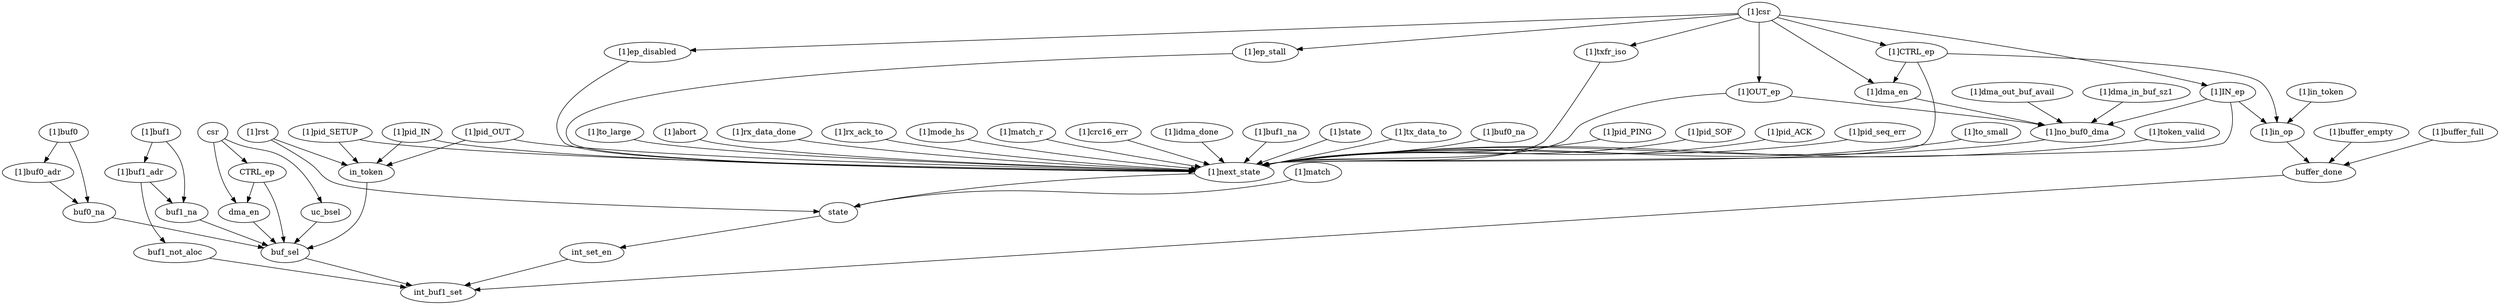 strict digraph "" {
	"[1]in_token"	 [complexity=13,
		importance=0.0321673227448,
		rank=0.00247440944191];
	"[1]in_op"	 [complexity=9,
		importance=0.0262091524097,
		rank=0.00291212804552];
	"[1]in_token" -> "[1]in_op";
	dma_en	 [complexity=12,
		importance=0.0232013021109,
		rank=0.00193344184258];
	buf_sel	 [complexity=5,
		importance=0.0183508981962,
		rank=0.00367017963924];
	dma_en -> buf_sel;
	int_buf1_set	 [complexity=0,
		importance=0.0103067045402,
		rank=0.0];
	buf_sel -> int_buf1_set;
	"[1]rst"	 [complexity=13,
		importance=0.07768487015,
		rank=0.00597575924231];
	in_token	 [complexity=12,
		importance=0.0243090685313,
		rank=0.00202575571095];
	"[1]rst" -> in_token;
	state	 [complexity=6,
		importance=0.0940550726412,
		rank=0.0156758454402];
	"[1]rst" -> state;
	"[1]dma_in_buf_sz1"	 [complexity=23,
		importance=0.580587295536,
		rank=0.0252429258929];
	"[1]no_buf0_dma"	 [complexity=17,
		importance=0.57582963098,
		rank=0.0338723312341];
	"[1]dma_in_buf_sz1" -> "[1]no_buf0_dma";
	"[1]to_small"	 [complexity=10,
		importance=0.572972839793,
		rank=0.0572972839793];
	"[1]next_state"	 [complexity=8,
		importance=0.141316987998,
		rank=0.0176646234997];
	"[1]to_small" -> "[1]next_state";
	int_set_en	 [complexity=5,
		importance=0.0160293391316,
		rank=0.00320586782632];
	int_set_en -> int_buf1_set;
	"[1]pid_IN"	 [complexity=13,
		importance=0.0533758016187,
		rank=0.00410583089375];
	"[1]pid_IN" -> in_token;
	"[1]pid_IN" -> "[1]next_state";
	"[1]dma_en"	 [complexity=23,
		importance=0.580680034894,
		rank=0.0252469580389];
	"[1]dma_en" -> "[1]no_buf0_dma";
	"[1]ep_disabled"	 [complexity=11,
		importance=0.711365046803,
		rank=0.0646695497094];
	"[1]ep_disabled" -> "[1]next_state";
	"[1]token_valid"	 [complexity=10,
		importance=0.146074652554,
		rank=0.0146074652554];
	"[1]token_valid" -> "[1]next_state";
	"[1]csr"	 [complexity=25,
		importance=0.585367402351,
		rank=0.023414696094];
	"[1]csr" -> "[1]dma_en";
	"[1]csr" -> "[1]ep_disabled";
	"[1]CTRL_ep"	 [complexity=26,
		importance=0.58546014171,
		rank=0.0225176977581];
	"[1]csr" -> "[1]CTRL_ep";
	"[1]OUT_ep"	 [complexity=23,
		importance=0.580609737795,
		rank=0.0252439016433];
	"[1]csr" -> "[1]OUT_ep";
	"[1]ep_stall"	 [complexity=9,
		importance=0.711365046803,
		rank=0.0790405607559];
	"[1]csr" -> "[1]ep_stall";
	"[1]IN_ep"	 [complexity=23,
		importance=0.580609737795,
		rank=0.0252439016433];
	"[1]csr" -> "[1]IN_ep";
	"[1]txfr_iso"	 [complexity=10,
		importance=0.570048058806,
		rank=0.0570048058806];
	"[1]csr" -> "[1]txfr_iso";
	"[1]buffer_full"	 [complexity=9,
		importance=0.0261663857272,
		rank=0.00290737619191];
	buffer_done	 [complexity=5,
		importance=0.0195928421034,
		rank=0.00391856842068];
	"[1]buffer_full" -> buffer_done;
	"[1]to_large"	 [complexity=10,
		importance=0.572972839793,
		rank=0.0572972839793];
	"[1]to_large" -> "[1]next_state";
	"[1]buf1"	 [complexity=10,
		importance=0.0262977865618,
		rank=0.00262977865618];
	buf1_na	 [complexity=12,
		importance=0.0248266511058,
		rank=0.00206888759215];
	"[1]buf1" -> buf1_na;
	"[1]buf1_adr"	 [complexity=7,
		importance=0.0215401220058,
		rank=0.00307716028655];
	"[1]buf1" -> "[1]buf1_adr";
	in_token -> buf_sel;
	"[1]CTRL_ep" -> "[1]dma_en";
	"[1]CTRL_ep" -> "[1]in_op";
	"[1]CTRL_ep" -> "[1]next_state";
	"[1]abort"	 [complexity=13,
		importance=1.42336979584,
		rank=0.109489984296];
	"[1]abort" -> "[1]next_state";
	buf1_na -> buf_sel;
	buf1_not_aloc	 [complexity=5,
		importance=0.0159894976147,
		rank=0.00319789952293];
	buf1_not_aloc -> int_buf1_set;
	"[1]pid_OUT"	 [complexity=14,
		importance=0.0290667330873,
		rank=0.00207619522052];
	"[1]pid_OUT" -> in_token;
	"[1]pid_OUT" -> "[1]next_state";
	"[1]OUT_ep" -> "[1]next_state";
	"[1]OUT_ep" -> "[1]no_buf0_dma";
	"[1]ep_stall" -> "[1]next_state";
	state -> int_set_en;
	"[1]buffer_empty"	 [complexity=9,
		importance=0.0259491037841,
		rank=0.00288323375378];
	"[1]buffer_empty" -> buffer_done;
	"[1]match"	 [complexity=7,
		importance=0.192867809838,
		rank=0.0275525442626];
	"[1]match" -> state;
	"[1]rx_data_done"	 [complexity=9,
		importance=0.287391640551,
		rank=0.0319324045057];
	"[1]rx_data_done" -> "[1]next_state";
	"[1]buf0"	 [complexity=18,
		importance=0.0347648886456,
		rank=0.00193138270253];
	"[1]buf0_adr"	 [complexity=15,
		importance=0.0300072240896,
		rank=0.00200048160597];
	"[1]buf0" -> "[1]buf0_adr";
	buf0_na	 [complexity=12,
		importance=0.0244565996984,
		rank=0.00203804997487];
	"[1]buf0" -> buf0_na;
	"[1]IN_ep" -> "[1]in_op";
	"[1]IN_ep" -> "[1]next_state";
	"[1]IN_ep" -> "[1]no_buf0_dma";
	"[1]in_op" -> buffer_done;
	csr	 [complexity=17,
		importance=0.0327390734824,
		rank=0.00192582785191];
	csr -> dma_en;
	CTRL_ep	 [complexity=15,
		importance=0.0279814089264,
		rank=0.00186542726176];
	csr -> CTRL_ep;
	uc_bsel	 [complexity=12,
		importance=0.0231310050117,
		rank=0.00192758375097];
	csr -> uc_bsel;
	"[1]buf1_adr" -> buf1_na;
	"[1]buf1_adr" -> buf1_not_aloc;
	CTRL_ep -> dma_en;
	CTRL_ep -> buf_sel;
	"[1]rx_ack_to"	 [complexity=9,
		importance=0.29321274912,
		rank=0.0325791943467];
	"[1]rx_ack_to" -> "[1]next_state";
	"[1]pid_SETUP"	 [complexity=14,
		importance=0.0290667330873,
		rank=0.00207619522052];
	"[1]pid_SETUP" -> in_token;
	"[1]pid_SETUP" -> "[1]next_state";
	"[1]mode_hs"	 [complexity=10,
		importance=0.428708628549,
		rank=0.0428708628549];
	"[1]mode_hs" -> "[1]next_state";
	"[1]buf0_adr" -> buf0_na;
	"[1]next_state" -> state;
	"[1]txfr_iso" -> "[1]next_state";
	"[1]match_r"	 [complexity=11,
		importance=0.711818380445,
		rank=0.0647107618586];
	"[1]match_r" -> "[1]next_state";
	"[1]crc16_err"	 [complexity=11,
		importance=0.428708628549,
		rank=0.0389735116862];
	"[1]crc16_err" -> "[1]next_state";
	"[1]idma_done"	 [complexity=9,
		importance=0.287391640551,
		rank=0.0319324045057];
	"[1]idma_done" -> "[1]next_state";
	"[1]buf1_na"	 [complexity=17,
		importance=1.13701165689,
		rank=0.0668830386406];
	"[1]buf1_na" -> "[1]next_state";
	"[1]state"	 [complexity=11,
		importance=3.84549639205,
		rank=0.349590581095];
	"[1]state" -> "[1]next_state";
	"[1]dma_out_buf_avail"	 [complexity=23,
		importance=0.580587295536,
		rank=0.0252429258929];
	"[1]dma_out_buf_avail" -> "[1]no_buf0_dma";
	"[1]tx_data_to"	 [complexity=11,
		importance=0.433954656161,
		rank=0.0394504232874];
	"[1]tx_data_to" -> "[1]next_state";
	"[1]buf0_na"	 [complexity=17,
		importance=1.13664160548,
		rank=0.0668612709107];
	"[1]buf0_na" -> "[1]next_state";
	"[1]pid_PING"	 [complexity=10,
		importance=0.428708628549,
		rank=0.0428708628549];
	"[1]pid_PING" -> "[1]next_state";
	buffer_done -> int_buf1_set;
	"[1]pid_SOF"	 [complexity=11,
		importance=0.711342604544,
		rank=0.064667509504];
	"[1]pid_SOF" -> "[1]next_state";
	"[1]pid_ACK"	 [complexity=10,
		importance=0.146074652554,
		rank=0.0146074652554];
	"[1]pid_ACK" -> "[1]next_state";
	"[1]pid_seq_err"	 [complexity=9,
		importance=0.434394158528,
		rank=0.0482660176142];
	"[1]pid_seq_err" -> "[1]next_state";
	buf0_na -> buf_sel;
	"[1]no_buf0_dma" -> "[1]next_state";
	uc_bsel -> buf_sel;
}
